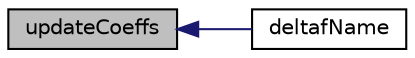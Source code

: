 digraph "updateCoeffs"
{
  bgcolor="transparent";
  edge [fontname="Helvetica",fontsize="10",labelfontname="Helvetica",labelfontsize="10"];
  node [fontname="Helvetica",fontsize="10",shape=record];
  rankdir="LR";
  Node57 [label="updateCoeffs",height=0.2,width=0.4,color="black", fillcolor="grey75", style="filled", fontcolor="black"];
  Node57 -> Node58 [dir="back",color="midnightblue",fontsize="10",style="solid",fontname="Helvetica"];
  Node58 [label="deltafName",height=0.2,width=0.4,color="black",URL="$a30097.html#ab7f92862c66d59741f6dc4808c02a894",tooltip="Return reference to the name of df to allow adjustment. "];
}
